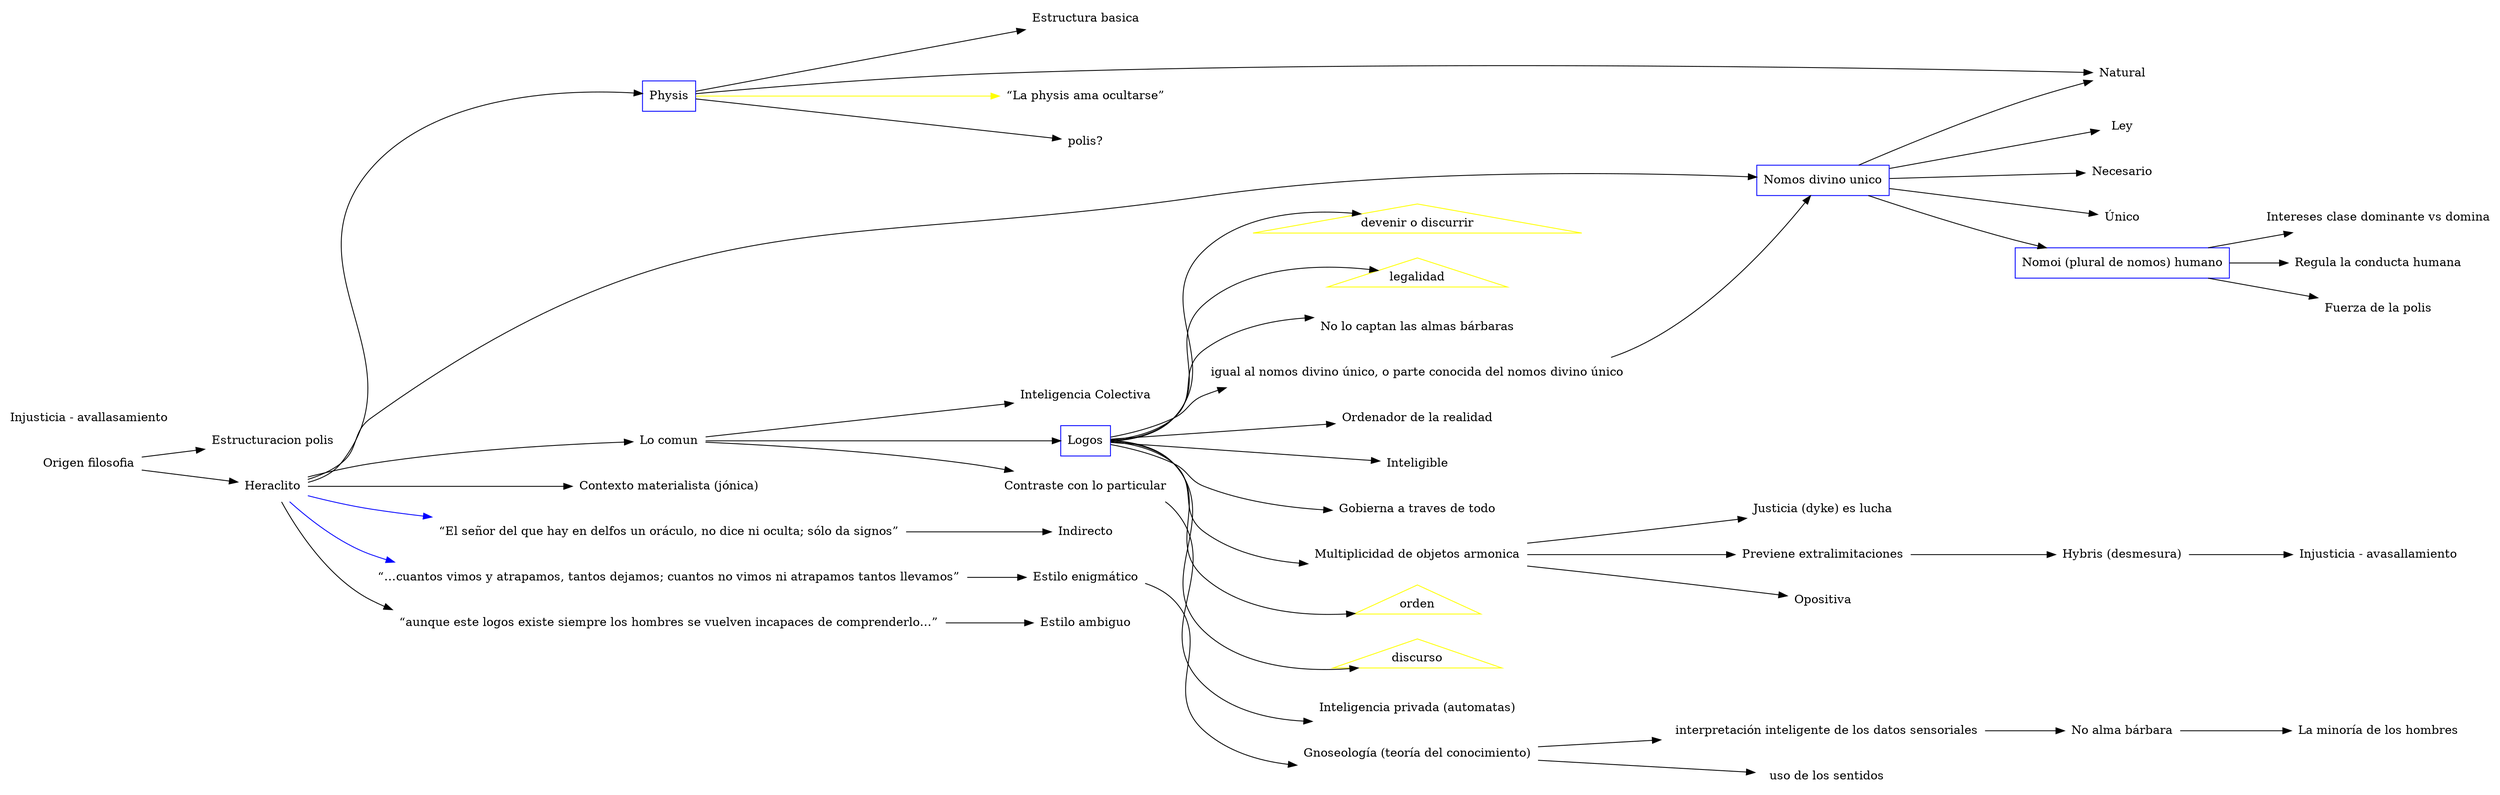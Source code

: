 digraph {
  rankdir=LR;
  "Origen filosofia"[shape=box][color=white]
  "Estructuracion polis"[shape=box][color=white]
  "Heraclito"[shape=box][color=white]
  "Physis"[shape=box][color=blue]
  "polis?"[shape=box][color=white]
  "Nomos divino unico"[shape=box][color=blue]
  "Nomoi (plural de nomos) humano"[shape=box][color=blue]
  "Ley"[shape=box][color=white]
  "Fuerza de la polis"[shape=box][color=white]
  "Lo comun"[shape=box][color=white]
  "Contraste con lo particular"[shape=box][color=white]
  "Inteligencia Colectiva"[shape=box][color=white]
  "Inteligencia privada (automatas)"[shape=box][color=white]
  "Logos"[shape=box][color=blue]
  "Ordenador de la realidad"[shape=box][color=white]
  "Inteligible"[shape=box][color=white]
  "Gobierna a traves de todo"[shape=box][color=white]
  "Estructura basica"[shape=box][color=white]
  "Multiplicidad de objetos armonica"[shape=box][color=white]
  "Previene extralimitaciones"[shape=box][color=white]
  "Intereses clase dominante vs domina"[shape=box][color=white]
  "Natural"[shape=box][color=white]
  "Regula la conducta humana"[shape=box][color=white]
  "Contexto materialista (jónica)"[shape=box][color=white]
  "orden"[shape=triangle][color=yellow]
  "discurso"[shape=triangle][color=yellow]
  "devenir o discurrir"[shape=triangle][color=yellow]
  "legalidad"[shape=triangle][color=yellow]
  "“El señor del que hay en delfos un oráculo, no dice ni oculta; sólo da signos”"[shape=box][color=white]
  "Indirecto"[shape=box][color=white]
  "“La physis ama ocultarse”"[shape=box][color=white]
  "“…cuantos vimos y atrapamos, tantos dejamos; cuantos no vimos ni atrapamos tantos llevamos”"[shape=box][color=white]
  "Estilo enigmático"[shape=box][color=white]
  "Gnoseología (teoría del conocimiento)"[shape=box][color=white]
  "  uso de los sentidos"[shape=box][color=white]
  "  interpretación inteligente de los datos sensoriales"[shape=box][color=white]
  "No alma bárbara"[shape=box][color=white]
  "“aunque este logos existe siempre los hombres se vuelven incapaces de comprenderlo…”"[shape=box][color=white]
  "Estilo ambiguo"[shape=box][color=white]
  "La minoría de los hombres"[shape=box][color=white]
  "Opositiva"[shape=box][color=white]
  "Hybris (desmesura)"[shape=box][color=white]
  "Injusticia - avallasamiento"[shape=box][color=white]
  "Injusticia - avasallamiento"[shape=box][color=white]
  "No lo captan las almas bárbaras"[shape=box][color=white]
  "Justicia (dyke) es lucha"[shape=box][color=white]
  "igual al nomos divino único, o parte conocida del nomos divino único"[shape=box][color=white]
  "Necesario"[shape=box][color=white]
  "Natural"[shape=box][color=white]
  "Único"[shape=box][color=white]
  "Origen filosofia"->"Estructuracion polis"[color=black]
  "Origen filosofia"->"Heraclito"[color=black]
  "Heraclito"->"Physis"[color=black]
  "Physis"->"polis?"[color=black]
  "Nomos divino unico"->"Nomoi (plural de nomos) humano"[color=black]
  "Heraclito"->"Nomos divino unico"[color=black]
  "Nomos divino unico"->"Ley"[color=black]
  "Nomoi (plural de nomos) humano"->"Fuerza de la polis"[color=black]
  "Heraclito"->"Lo comun"[color=black]
  "Lo comun"->"Contraste con lo particular"[color=black]
  "Lo comun"->"Inteligencia Colectiva"[color=black]
  "Contraste con lo particular"->"Inteligencia privada (automatas)"[color=black]
  "Lo comun"->"Logos"[color=black]
  "Logos"->"Inteligible"[color=black]
  "Logos"->"Ordenador de la realidad"[color=black]
  "Logos"->"Gobierna a traves de todo"[color=black]
  "Physis"->"Estructura basica"[color=black]
  "Logos"->"Multiplicidad de objetos armonica"[color=black]
  "Multiplicidad de objetos armonica"->"Previene extralimitaciones"[color=black]
  "Nomoi (plural de nomos) humano"->"Intereses clase dominante vs domina"[color=black]
  "Physis"->"Natural"[color=black]
  "Nomoi (plural de nomos) humano"->"Regula la conducta humana"[color=black]
  "Heraclito"->"Contexto materialista (jónica)"[color=black]
  "Logos"->"orden"[color=black]
  "Logos"->"discurso"[color=black]
  "Logos"->"devenir o discurrir"[color=black]
  "Logos"->"legalidad"[color=black]
  "Heraclito"->"“El señor del que hay en delfos un oráculo, no dice ni oculta; sólo da signos”"[color=blue]
  "“El señor del que hay en delfos un oráculo, no dice ni oculta; sólo da signos”"->"Indirecto"[color=black]
  "Physis"->"“La physis ama ocultarse”"[color=yellow]
  "Heraclito"->"“…cuantos vimos y atrapamos, tantos dejamos; cuantos no vimos ni atrapamos tantos llevamos”"[color=blue]
  "“…cuantos vimos y atrapamos, tantos dejamos; cuantos no vimos ni atrapamos tantos llevamos”"->"Estilo enigmático"[color=black]
  "Estilo enigmático"->"Gnoseología (teoría del conocimiento)"[color=black]
  "Gnoseología (teoría del conocimiento)"->"  uso de los sentidos"[color=black]
  "Gnoseología (teoría del conocimiento)"->"  interpretación inteligente de los datos sensoriales"[color=black]
  "  interpretación inteligente de los datos sensoriales"->"No alma bárbara"[color=black]
  "“aunque este logos existe siempre los hombres se vuelven incapaces de comprenderlo…”"->"Estilo ambiguo"[color=black]
  "Heraclito"->"“aunque este logos existe siempre los hombres se vuelven incapaces de comprenderlo…”"[color=black]
  "No alma bárbara"->"La minoría de los hombres"[color=black]
  "Multiplicidad de objetos armonica"->"Opositiva"[color=black]
  "Previene extralimitaciones"->"Hybris (desmesura)"[color=black]
  "Hybris (desmesura)"->"Injusticia - avasallamiento"[color=black]
  "Logos"->"No lo captan las almas bárbaras"[color=black]
  "Multiplicidad de objetos armonica"->"Justicia (dyke) es lucha"[color=black]
  "Logos"->"igual al nomos divino único, o parte conocida del nomos divino único"[color=black]
  "Nomos divino unico"->"Necesario"[color=black]
  "Nomos divino unico"->"Natural"[color=black]
  "Nomos divino unico"->"Único"[color=black]
  "igual al nomos divino único, o parte conocida del nomos divino único"->"Nomos divino unico"[color=black]
}